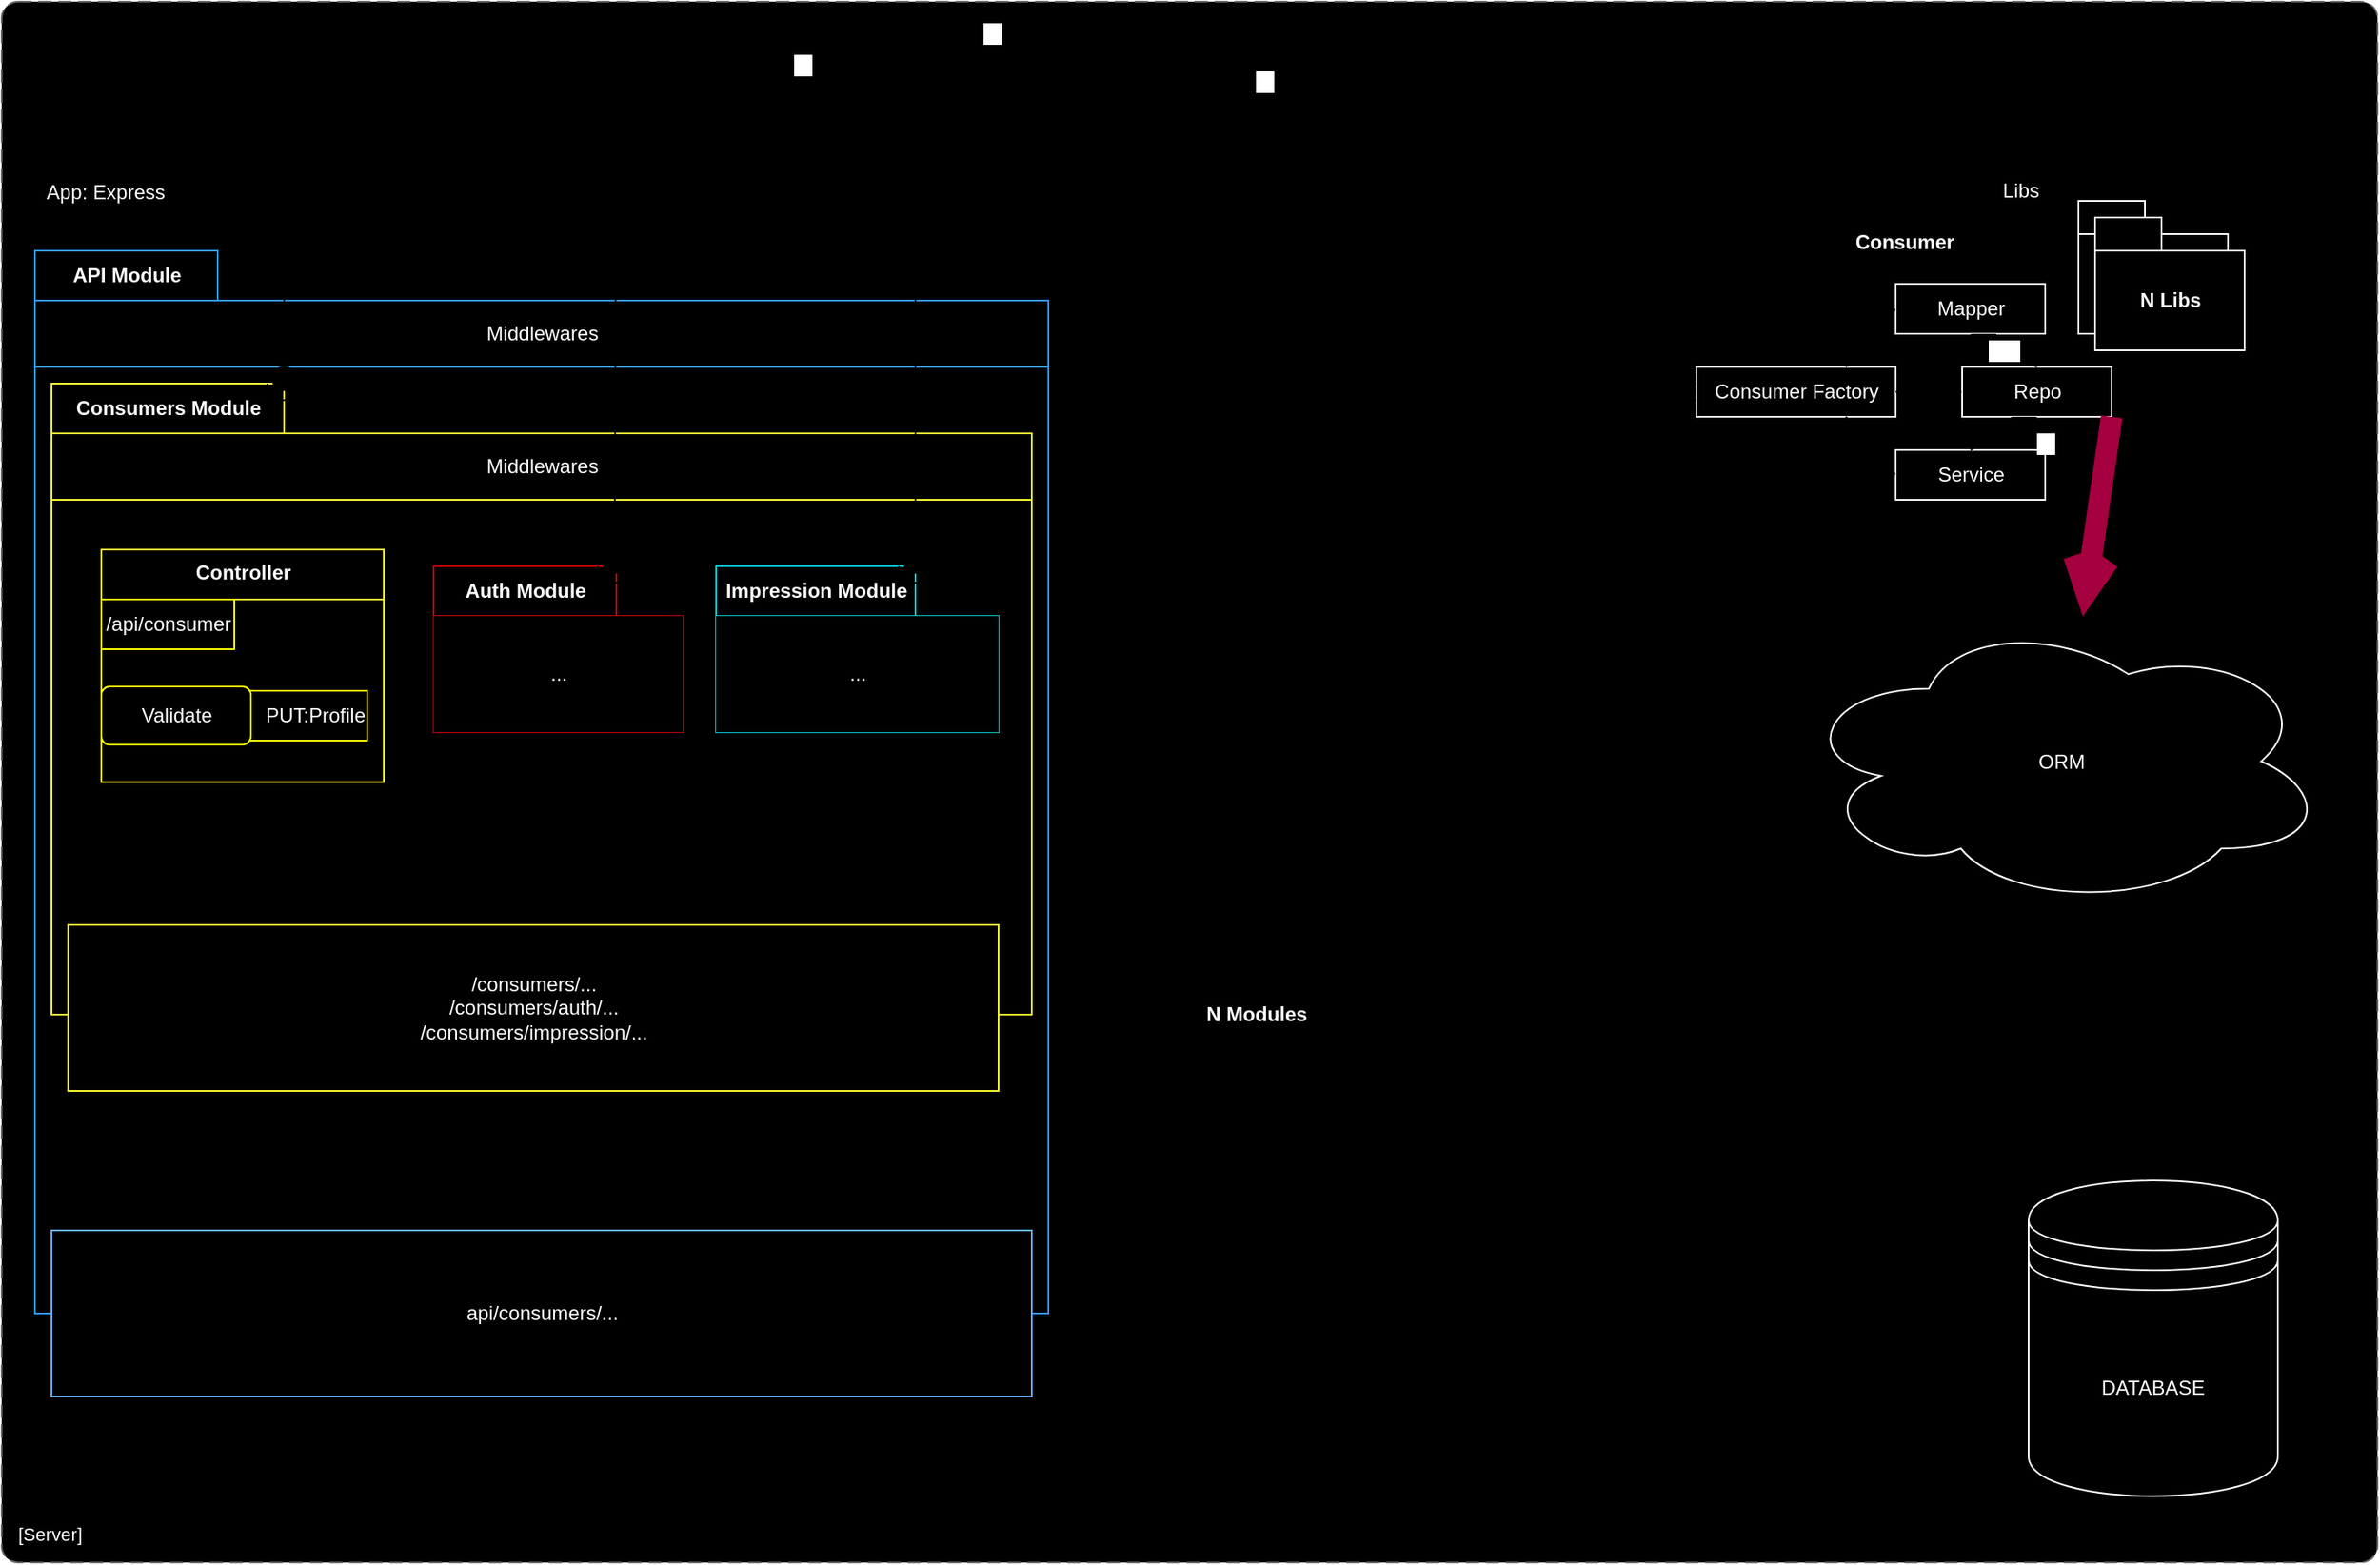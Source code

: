 <mxfile>
    <diagram id="vj4wOzXwXKD6GaTFSiMJ" name="Page-1">
        <mxGraphModel dx="1938" dy="2071" grid="1" gridSize="10" guides="1" tooltips="1" connect="1" arrows="1" fold="1" page="1" pageScale="1" pageWidth="850" pageHeight="1100" math="0" shadow="0">
            <root>
                <mxCell id="0"/>
                <mxCell id="1" parent="0"/>
                <object placeholders="1" c4Name="" c4Type="SystemScopeBoundary" c4Application="Server" label="&lt;font style=&quot;font-size: 16px&quot;&gt;&lt;b&gt;&lt;div style=&quot;text-align: left&quot;&gt;%c4Name%&lt;/div&gt;&lt;/b&gt;&lt;/font&gt;&lt;div style=&quot;text-align: left&quot;&gt;[%c4Application%]&lt;/div&gt;" id="13">
                    <mxCell style="rounded=1;fontSize=11;whiteSpace=wrap;html=1;dashed=1;arcSize=20;fillColor=#000000;strokeColor=#666666;fontColor=#FFFFFF;labelBackgroundColor=none;align=left;verticalAlign=bottom;labelBorderColor=none;spacingTop=0;spacing=10;dashPattern=8 4;metaEdit=1;rotatable=0;perimeter=rectanglePerimeter;labelPadding=0;allowArrows=0;connectable=0;expand=0;recursiveResize=0;editable=1;pointerEvents=0;absoluteArcSize=1;points=[[0.25,0,0],[0.5,0,0],[0.75,0,0],[1,0.25,0],[1,0.5,0],[1,0.75,0],[0.75,1,0],[0.5,1,0],[0.25,1,0],[0,0.75,0],[0,0.5,0],[0,0.25,0]];" vertex="1" parent="1">
                        <mxGeometry x="50" y="-10" width="1430" height="940" as="geometry"/>
                    </mxCell>
                </object>
                <mxCell id="23" value="App: Express" style="shape=umlFrame;whiteSpace=wrap;html=1;width=120;height=30;boundedLbl=1;verticalAlign=middle;align=left;spacingLeft=5;fillColor=#000000;fontColor=#FFFFFF;" vertex="1" parent="1">
                    <mxGeometry x="70" y="90" width="860" height="810" as="geometry"/>
                </mxCell>
                <mxCell id="24" value="API Module" style="shape=folder;fontStyle=1;tabWidth=110;tabHeight=30;tabPosition=left;html=1;boundedLbl=1;labelInHeader=1;container=1;collapsible=0;recursiveResize=0;strokeColor=#3399FF;fillColor=#000000;fontColor=#FFFFFF;" vertex="1" parent="1">
                    <mxGeometry x="70" y="140" width="610" height="640" as="geometry"/>
                </mxCell>
                <mxCell id="29" value="Middlewares" style="html=1;strokeColor=#3399FF;fillColor=#000000;fontColor=#FFFFFF;" vertex="1" parent="24">
                    <mxGeometry width="610" height="40" relative="1" as="geometry">
                        <mxPoint y="30" as="offset"/>
                    </mxGeometry>
                </mxCell>
                <mxCell id="28" value="Consumers Module" style="shape=folder;fontStyle=1;tabWidth=140;tabHeight=30;tabPosition=left;html=1;boundedLbl=1;labelInHeader=1;container=1;collapsible=0;recursiveResize=0;strokeColor=#FFFF33;fillColor=#000000;fontColor=#FFFFFF;" vertex="1" parent="24">
                    <mxGeometry x="10" y="80" width="590" height="380" as="geometry"/>
                </mxCell>
                <mxCell id="30" value="Middlewares" style="html=1;strokeColor=#FFFF33;fillColor=#000000;fontColor=#FFFFFF;" vertex="1" parent="28">
                    <mxGeometry y="30" width="590" height="40" as="geometry"/>
                </mxCell>
                <mxCell id="32" value="Auth Module" style="shape=folder;fontStyle=1;tabWidth=110;tabHeight=30;tabPosition=left;html=1;boundedLbl=1;labelInHeader=1;container=1;collapsible=0;strokeColor=#CC0000;fillColor=#000000;fontColor=#FFFFFF;" vertex="1" parent="28">
                    <mxGeometry x="230" y="110" width="150" height="100" as="geometry"/>
                </mxCell>
                <mxCell id="33" value="..." style="html=1;strokeColor=none;resizeWidth=1;resizeHeight=1;fillColor=#000000;part=1;connectable=0;allowArrows=0;deletable=0;fontColor=#FFFFFF;" vertex="1" parent="32">
                    <mxGeometry width="150" height="70" relative="1" as="geometry">
                        <mxPoint y="30" as="offset"/>
                    </mxGeometry>
                </mxCell>
                <mxCell id="47" value="" style="shape=providedRequiredInterface;html=1;verticalLabelPosition=bottom;sketch=0;rotation=90;fillColor=#000000;fontColor=#FFFFFF;" vertex="1" parent="32">
                    <mxGeometry x="99" y="-10" width="20" height="20" as="geometry"/>
                </mxCell>
                <mxCell id="34" value="Impression Module" style="shape=folder;fontStyle=1;tabWidth=120;tabHeight=30;tabPosition=left;html=1;boundedLbl=1;labelInHeader=1;container=1;collapsible=0;strokeColor=#00CCCC;fillColor=#000000;fontColor=#FFFFFF;" vertex="1" parent="28">
                    <mxGeometry x="400" y="110" width="170" height="100" as="geometry"/>
                </mxCell>
                <mxCell id="35" value="..." style="html=1;strokeColor=none;resizeWidth=1;resizeHeight=1;fillColor=#000000;part=1;connectable=0;allowArrows=0;deletable=0;fontColor=#FFFFFF;" vertex="1" parent="34">
                    <mxGeometry width="170" height="70" relative="1" as="geometry">
                        <mxPoint y="30" as="offset"/>
                    </mxGeometry>
                </mxCell>
                <mxCell id="36" value="Controller" style="swimlane;fontStyle=1;align=center;verticalAlign=top;childLayout=stackLayout;horizontal=1;startSize=30;horizontalStack=0;resizeParent=1;resizeParentMax=0;resizeLast=0;collapsible=0;marginBottom=0;html=1;strokeColor=#FFFF33;fillColor=#000000;fontColor=#FFFFFF;" vertex="1" parent="28">
                    <mxGeometry x="30" y="100" width="170" height="140" as="geometry"/>
                </mxCell>
                <mxCell id="38" value="" style="swimlane;fontStyle=1;align=center;verticalAlign=top;horizontal=1;startSize=0;collapsible=0;marginBottom=0;html=1;strokeColor=none;fillColor=#000000;fontColor=#FFFFFF;" vertex="1" parent="36">
                    <mxGeometry y="30" width="170" height="110" as="geometry"/>
                </mxCell>
                <mxCell id="39" value="/api/consumer" style="html=1;align=center;verticalAlign=middle;rotatable=0;strokeColor=#FFFF00;fillColor=#000000;fontColor=#FFFFFF;" vertex="1" parent="38">
                    <mxGeometry width="80" height="30" relative="1" as="geometry">
                        <mxPoint as="offset"/>
                    </mxGeometry>
                </mxCell>
                <mxCell id="40" value="PUT:Profile" style="html=1;align=right;verticalAlign=middle;rotatable=0;strokeColor=#FFFF00;fillColor=#000000;fontColor=#FFFFFF;" vertex="1" parent="38">
                    <mxGeometry width="100" height="30" relative="1" as="geometry">
                        <mxPoint x="60" y="55" as="offset"/>
                    </mxGeometry>
                </mxCell>
                <mxCell id="44" value="Validate" style="html=1;align=center;verticalAlign=middle;rounded=1;absoluteArcSize=1;arcSize=10;dashed=0;strokeColor=#FFFF00;fillColor=#000000;fontColor=#FFFFFF;" vertex="1" parent="38">
                    <mxGeometry y="52.5" width="90" height="35" as="geometry"/>
                </mxCell>
                <mxCell id="45" value="" style="shape=providedRequiredInterface;html=1;verticalLabelPosition=bottom;sketch=0;rotation=90;fillColor=#000000;fontColor=#FFFFFF;" vertex="1" parent="28">
                    <mxGeometry x="130" y="-10" width="20" height="20" as="geometry"/>
                </mxCell>
                <mxCell id="46" value="" style="shape=providedRequiredInterface;html=1;verticalLabelPosition=bottom;sketch=0;rotation=90;fillColor=#000000;fontColor=#FFFFFF;" vertex="1" parent="1">
                    <mxGeometry x="590" y="320" width="20" height="20" as="geometry"/>
                </mxCell>
                <mxCell id="49" value="/consumers/...&lt;br&gt;/consumers/auth/...&lt;br&gt;/consumers/impression/..." style="html=1;strokeColor=#FFFF33;fillColor=#000000;fontColor=#FFFFFF;" vertex="1" parent="1">
                    <mxGeometry x="90" y="546" width="560" height="100" as="geometry"/>
                </mxCell>
                <mxCell id="50" value="api/consumers/..." style="html=1;strokeColor=#66B2FF;fillColor=#000000;fontColor=#FFFFFF;" vertex="1" parent="1">
                    <mxGeometry x="80" y="730" width="590" height="100" as="geometry"/>
                </mxCell>
                <mxCell id="52" value="Libs" style="html=1;align=center;verticalAlign=top;rounded=1;absoluteArcSize=1;arcSize=20;dashed=1;fillColor=#000000;fontColor=#FFFFFF;" vertex="1" parent="1">
                    <mxGeometry x="1120" y="90" width="290" height="230" as="geometry"/>
                </mxCell>
                <mxCell id="53" value="Consumer" style="shape=folder;fontStyle=1;tabWidth=110;tabHeight=30;tabPosition=left;html=1;boundedLbl=1;labelInHeader=1;container=1;collapsible=0;fillColor=#000000;fontColor=#FFFFFF;" vertex="1" parent="1">
                    <mxGeometry x="1140" y="120" width="150" height="180" as="geometry"/>
                </mxCell>
                <mxCell id="54" value="" style="html=1;strokeColor=none;resizeWidth=1;resizeHeight=1;fillColor=#000000;part=1;connectable=0;allowArrows=0;deletable=0;fontColor=#FFFFFF;" vertex="1" parent="53">
                    <mxGeometry width="150" height="126" relative="1" as="geometry">
                        <mxPoint y="30" as="offset"/>
                    </mxGeometry>
                </mxCell>
                <mxCell id="62" value="Mapper" style="html=1;rounded=0;strokeColor=#FFFFFF;fillColor=#000000;fontColor=#FFFFFF;" vertex="1" parent="53">
                    <mxGeometry x="50" y="40" width="90" height="30" as="geometry"/>
                </mxCell>
                <mxCell id="66" value="Repo" style="html=1;rounded=0;strokeColor=#FFFFFF;fillColor=#000000;fontColor=#FFFFFF;" vertex="1" parent="53">
                    <mxGeometry x="90" y="90" width="90" height="30" as="geometry"/>
                </mxCell>
                <mxCell id="65" value="Service" style="html=1;rounded=0;strokeColor=#FFFFFF;fillColor=#000000;fontColor=#FFFFFF;" vertex="1" parent="53">
                    <mxGeometry x="50" y="140" width="90" height="30" as="geometry"/>
                </mxCell>
                <mxCell id="67" value="Use" style="endArrow=open;endSize=12;dashed=1;html=1;entryX=0.5;entryY=1;entryDx=0;entryDy=0;exitX=0.5;exitY=0;exitDx=0;exitDy=0;fillColor=#000000;fontColor=#FFFFFF;" edge="1" parent="53" source="66" target="62">
                    <mxGeometry width="160" relative="1" as="geometry">
                        <mxPoint x="-20" y="100" as="sourcePoint"/>
                        <mxPoint x="140" y="100" as="targetPoint"/>
                    </mxGeometry>
                </mxCell>
                <mxCell id="68" value="DI" style="endArrow=open;endSize=12;dashed=1;html=1;entryX=0.5;entryY=1;entryDx=0;entryDy=0;exitX=0.5;exitY=0;exitDx=0;exitDy=0;fillColor=#000000;fontColor=#FFFFFF;" edge="1" parent="53" source="65" target="66">
                    <mxGeometry x="1" y="-16" width="160" relative="1" as="geometry">
                        <mxPoint x="-20" y="100" as="sourcePoint"/>
                        <mxPoint x="140" y="100" as="targetPoint"/>
                        <mxPoint x="-2" y="2" as="offset"/>
                    </mxGeometry>
                </mxCell>
                <mxCell id="55" value="N Modules&lt;span style=&quot;font-family: monospace; font-size: 0px; font-weight: 400; text-align: start;&quot;&gt;%3CmxGraphModel%3E%3Croot%3E%3CmxCell%20id%3D%220%22%2F%3E%3CmxCell%20id%3D%221%22%20parent%3D%220%22%2F%3E%3CmxCell%20id%3D%222%22%20value%3D%22%2Fconsumers%2F...%26lt%3Bbr%26gt%3B%2Fconsumers%2Fauth%2F...%26lt%3Bbr%26gt%3B%2Fconsumers%2Fimpression%2F...%22%20style%3D%22html%3D1%3B%22%20vertex%3D%221%22%20parent%3D%221%22%3E%3CmxGeometry%20x%3D%2290%22%20y%3D%22546%22%20width%3D%22560%22%20height%3D%22100%22%20as%3D%22geometry%22%2F%3E%3C%2FmxCell%3E%3C%2Froot%3E%3C%2FmxGraphModel%3E&lt;/span&gt;&lt;span style=&quot;font-family: monospace; font-size: 0px; font-weight: 400; text-align: start;&quot;&gt;%3CmxGraphModel%3E%3Croot%3E%3CmxCell%20id%3D%220%22%2F%3E%3CmxCell%20id%3D%221%22%20parent%3D%220%22%2F%3E%3CmxCell%20id%3D%222%22%20value%3D%22%2Fconsumers%2F...%26lt%3Bbr%26gt%3B%2Fconsumers%2Fauth%2F...%26lt%3Bbr%26gt%3B%2Fconsumers%2Fimpression%2F...%22%20style%3D%22html%3D1%3B%22%20vertex%3D%221%22%20parent%3D%221%22%3E%3CmxGeometry%20x%3D%2290%22%20y%3D%22546%22%20width%3D%22560%22%20height%3D%22100%22%20as%3D%22geometry%22%2F%3E%3C%2FmxCell%3E%3C%2Froot%3E%3C%2FmxGraphModel%3E&lt;/span&gt;" style="shape=folder;fontStyle=1;tabWidth=80;tabHeight=30;tabPosition=left;html=1;boundedLbl=1;fillColor=#000000;fontColor=#FFFFFF;" vertex="1" parent="1">
                    <mxGeometry x="700" y="280" width="150" height="550" as="geometry"/>
                </mxCell>
                <mxCell id="56" value="N Modules&lt;span style=&quot;font-family: monospace; font-size: 0px; font-weight: 400; text-align: start;&quot;&gt;%3CmxGraphModel%3E%3Croot%3E%3CmxCell%20id%3D%220%22%2F%3E%3CmxCell%20id%3D%221%22%20parent%3D%220%22%2F%3E%3CmxCell%20id%3D%222%22%20value%3D%22%2Fconsumers%2F...%26lt%3Bbr%26gt%3B%2Fconsumers%2Fauth%2F...%26lt%3Bbr%26gt%3B%2Fconsumers%2Fimpression%2F...%22%20style%3D%22html%3D1%3B%22%20vertex%3D%221%22%20parent%3D%221%22%3E%3CmxGeometry%20x%3D%2290%22%20y%3D%22546%22%20width%3D%22560%22%20height%3D%22100%22%20as%3D%22geometry%22%2F%3E%3C%2FmxCell%3E%3C%2Froot%3E%3C%2FmxGraphModel%3E&lt;/span&gt;&lt;span style=&quot;font-family: monospace; font-size: 0px; font-weight: 400; text-align: start;&quot;&gt;%3CmxGraphModel%3E%3Croot%3E%3CmxCell%20id%3D%220%22%2F%3E%3CmxCell%20id%3D%221%22%20parent%3D%220%22%2F%3E%3CmxCell%20id%3D%222%22%20value%3D%22%2Fconsumers%2F...%26lt%3Bbr%26gt%3B%2Fconsumers%2Fauth%2F...%26lt%3Bbr%26gt%3B%2Fconsumers%2Fimpression%2F...%22%20style%3D%22html%3D1%3B%22%20vertex%3D%221%22%20parent%3D%221%22%3E%3CmxGeometry%20x%3D%2290%22%20y%3D%22546%22%20width%3D%22560%22%20height%3D%22100%22%20as%3D%22geometry%22%2F%3E%3C%2FmxCell%3E%3C%2Froot%3E%3C%2FmxGraphModel%3E&lt;/span&gt;" style="shape=folder;fontStyle=1;tabWidth=80;tabHeight=30;tabPosition=left;html=1;boundedLbl=1;fillColor=#000000;fontColor=#FFFFFF;" vertex="1" parent="1">
                    <mxGeometry x="710" y="290" width="150" height="550" as="geometry"/>
                </mxCell>
                <mxCell id="57" value="N Modules&lt;span style=&quot;font-family: monospace; font-size: 0px; font-weight: 400; text-align: start;&quot;&gt;%3CmxGraphModel%3E%3Croot%3E%3CmxCell%20id%3D%220%22%2F%3E%3CmxCell%20id%3D%221%22%20parent%3D%220%22%2F%3E%3CmxCell%20id%3D%222%22%20value%3D%22%2Fconsumers%2F...%26lt%3Bbr%26gt%3B%2Fconsumers%2Fauth%2F...%26lt%3Bbr%26gt%3B%2Fconsumers%2Fimpression%2F...%22%20style%3D%22html%3D1%3B%22%20vertex%3D%221%22%20parent%3D%221%22%3E%3CmxGeometry%20x%3D%2290%22%20y%3D%22546%22%20width%3D%22560%22%20height%3D%22100%22%20as%3D%22geometry%22%2F%3E%3C%2FmxCell%3E%3C%2Froot%3E%3C%2FmxGraphModel%3E&lt;/span&gt;&lt;span style=&quot;font-family: monospace; font-size: 0px; font-weight: 400; text-align: start;&quot;&gt;%3CmxGraphModel%3E%3Croot%3E%3CmxCell%20id%3D%220%22%2F%3E%3CmxCell%20id%3D%221%22%20parent%3D%220%22%2F%3E%3CmxCell%20id%3D%222%22%20value%3D%22%2Fconsumers%2F...%26lt%3Bbr%26gt%3B%2Fconsumers%2Fauth%2F...%26lt%3Bbr%26gt%3B%2Fconsumers%2Fimpression%2F...%22%20style%3D%22html%3D1%3B%22%20vertex%3D%221%22%20parent%3D%221%22%3E%3CmxGeometry%20x%3D%2290%22%20y%3D%22546%22%20width%3D%22560%22%20height%3D%22100%22%20as%3D%22geometry%22%2F%3E%3C%2FmxCell%3E%3C%2Froot%3E%3C%2FmxGraphModel%3E&lt;/span&gt;" style="shape=folder;fontStyle=1;tabWidth=80;tabHeight=30;tabPosition=left;html=1;boundedLbl=1;fillColor=#000000;fontColor=#FFFFFF;" vertex="1" parent="1">
                    <mxGeometry x="720" y="300" width="150" height="550" as="geometry"/>
                </mxCell>
                <mxCell id="58" value="N Modules&lt;span style=&quot;font-family: monospace; font-size: 0px; font-weight: 400; text-align: start;&quot;&gt;%3CmxGraphModel%3E%3Croot%3E%3CmxCell%20id%3D%220%22%2F%3E%3CmxCell%20id%3D%221%22%20parent%3D%220%22%2F%3E%3CmxCell%20id%3D%222%22%20value%3D%22%2Fconsumers%2F...%26lt%3Bbr%26gt%3B%2Fconsumers%2Fauth%2F...%26lt%3Bbr%26gt%3B%2Fconsumers%2Fimpression%2F...%22%20style%3D%22html%3D1%3B%22%20vertex%3D%221%22%20parent%3D%221%22%3E%3CmxGeometry%20x%3D%2290%22%20y%3D%22546%22%20width%3D%22560%22%20height%3D%22100%22%20as%3D%22geometry%22%2F%3E%3C%2FmxCell%3E%3C%2Froot%3E%3C%2FmxGraphModel%3E&lt;/span&gt;&lt;span style=&quot;font-family: monospace; font-size: 0px; font-weight: 400; text-align: start;&quot;&gt;%3CmxGraphModel%3E%3Croot%3E%3CmxCell%20id%3D%220%22%2F%3E%3CmxCell%20id%3D%221%22%20parent%3D%220%22%2F%3E%3CmxCell%20id%3D%222%22%20value%3D%22%2Fconsumers%2F...%26lt%3Bbr%26gt%3B%2Fconsumers%2Fauth%2F...%26lt%3Bbr%26gt%3B%2Fconsumers%2Fimpression%2F...%22%20style%3D%22html%3D1%3B%22%20vertex%3D%221%22%20parent%3D%221%22%3E%3CmxGeometry%20x%3D%2290%22%20y%3D%22546%22%20width%3D%22560%22%20height%3D%22100%22%20as%3D%22geometry%22%2F%3E%3C%2FmxCell%3E%3C%2Froot%3E%3C%2FmxGraphModel%3E&lt;/span&gt;" style="shape=folder;fontStyle=1;tabWidth=80;tabHeight=30;tabPosition=left;html=1;boundedLbl=1;fillColor=#000000;fontColor=#FFFFFF;" vertex="1" parent="1">
                    <mxGeometry x="730" y="310" width="150" height="550" as="geometry"/>
                </mxCell>
                <mxCell id="59" value="Consumer Factory" style="html=1;rounded=0;strokeColor=#FFFFFF;fillColor=#000000;fontColor=#FFFFFF;" vertex="1" parent="1">
                    <mxGeometry x="1070" y="210" width="120" height="30" as="geometry"/>
                </mxCell>
                <mxCell id="69" value="" style="endArrow=open;endFill=1;endSize=12;html=1;exitX=0.75;exitY=0;exitDx=0;exitDy=0;entryX=0;entryY=0.5;entryDx=0;entryDy=0;fillColor=#000000;fontColor=#FFFFFF;" edge="1" parent="1" source="59" target="62">
                    <mxGeometry width="160" relative="1" as="geometry">
                        <mxPoint x="1120" y="220" as="sourcePoint"/>
                        <mxPoint x="1280" y="220" as="targetPoint"/>
                    </mxGeometry>
                </mxCell>
                <mxCell id="70" value="" style="endArrow=open;endFill=1;endSize=12;html=1;exitX=1;exitY=0.5;exitDx=0;exitDy=0;entryX=0;entryY=0.5;entryDx=0;entryDy=0;fillColor=#000000;fontColor=#FFFFFF;" edge="1" parent="1" source="59" target="66">
                    <mxGeometry width="160" relative="1" as="geometry">
                        <mxPoint x="1170" y="220" as="sourcePoint"/>
                        <mxPoint x="1200" y="185" as="targetPoint"/>
                    </mxGeometry>
                </mxCell>
                <mxCell id="71" value="" style="endArrow=open;endFill=1;endSize=12;html=1;exitX=0.75;exitY=1;exitDx=0;exitDy=0;entryX=0;entryY=0.5;entryDx=0;entryDy=0;fillColor=#000000;fontColor=#FFFFFF;" edge="1" parent="1" source="59" target="65">
                    <mxGeometry width="160" relative="1" as="geometry">
                        <mxPoint x="1200" y="235" as="sourcePoint"/>
                        <mxPoint x="1240" y="235" as="targetPoint"/>
                    </mxGeometry>
                </mxCell>
                <mxCell id="80" value="" style="endArrow=none;html=1;exitX=0;exitY=0.5;exitDx=0;exitDy=0;exitPerimeter=0;fillColor=#000000;fontColor=#FFFFFF;" edge="1" parent="1" source="46">
                    <mxGeometry width="50" height="50" relative="1" as="geometry">
                        <mxPoint x="750" y="310" as="sourcePoint"/>
                        <mxPoint x="600" y="40" as="targetPoint"/>
                    </mxGeometry>
                </mxCell>
                <mxCell id="81" value="" style="endArrow=none;html=1;exitX=0;exitY=0.5;exitDx=0;exitDy=0;exitPerimeter=0;fillColor=#000000;fontColor=#FFFFFF;" edge="1" parent="1" source="47">
                    <mxGeometry width="50" height="50" relative="1" as="geometry">
                        <mxPoint x="750" y="310" as="sourcePoint"/>
                        <mxPoint x="420" y="30" as="targetPoint"/>
                    </mxGeometry>
                </mxCell>
                <mxCell id="82" value="" style="endArrow=none;html=1;exitX=0;exitY=0.5;exitDx=0;exitDy=0;exitPerimeter=0;fillColor=#000000;fontColor=#FFFFFF;" edge="1" parent="1" source="45">
                    <mxGeometry width="50" height="50" relative="1" as="geometry">
                        <mxPoint x="750" y="310" as="sourcePoint"/>
                        <mxPoint x="220" y="10" as="targetPoint"/>
                    </mxGeometry>
                </mxCell>
                <mxCell id="83" value="" style="endArrow=classic;html=1;fillColor=#000000;fontColor=#FFFFFF;" edge="1" parent="1">
                    <mxGeometry width="50" height="50" relative="1" as="geometry">
                        <mxPoint x="600" y="40" as="sourcePoint"/>
                        <mxPoint x="1070" y="230" as="targetPoint"/>
                        <Array as="points">
                            <mxPoint x="1000" y="40"/>
                            <mxPoint x="1000" y="230"/>
                        </Array>
                    </mxGeometry>
                </mxCell>
                <mxCell id="84" value="DI" style="edgeLabel;html=1;align=center;verticalAlign=middle;resizable=0;points=[];fillColor=#000000;fontColor=#FFFFFF;" vertex="1" connectable="0" parent="83">
                    <mxGeometry x="-0.364" y="2" relative="1" as="geometry">
                        <mxPoint as="offset"/>
                    </mxGeometry>
                </mxCell>
                <mxCell id="85" value="" style="endArrow=classic;html=1;fillColor=#000000;fontColor=#FFFFFF;" edge="1" parent="1">
                    <mxGeometry width="50" height="50" relative="1" as="geometry">
                        <mxPoint x="420" y="30" as="sourcePoint"/>
                        <mxPoint x="1070" y="220" as="targetPoint"/>
                        <Array as="points">
                            <mxPoint x="1010" y="30"/>
                            <mxPoint x="1010" y="220"/>
                        </Array>
                    </mxGeometry>
                </mxCell>
                <mxCell id="88" value="DI" style="edgeLabel;html=1;align=center;verticalAlign=middle;resizable=0;points=[];fillColor=#000000;fontColor=#FFFFFF;" vertex="1" connectable="0" parent="85">
                    <mxGeometry x="-0.733" y="2" relative="1" as="geometry">
                        <mxPoint as="offset"/>
                    </mxGeometry>
                </mxCell>
                <mxCell id="86" value="" style="endArrow=classic;html=1;entryX=0;entryY=0;entryDx=0;entryDy=0;fillColor=#000000;fontColor=#FFFFFF;" edge="1" parent="1" target="59">
                    <mxGeometry width="50" height="50" relative="1" as="geometry">
                        <mxPoint x="220" y="10" as="sourcePoint"/>
                        <mxPoint x="770" y="320" as="targetPoint"/>
                        <Array as="points">
                            <mxPoint x="1020" y="10"/>
                            <mxPoint x="1020" y="210"/>
                        </Array>
                    </mxGeometry>
                </mxCell>
                <mxCell id="89" value="DI" style="edgeLabel;html=1;align=center;verticalAlign=middle;resizable=0;points=[];fillColor=#000000;fontColor=#FFFFFF;" vertex="1" connectable="0" parent="86">
                    <mxGeometry x="-0.189" y="1" relative="1" as="geometry">
                        <mxPoint as="offset"/>
                    </mxGeometry>
                </mxCell>
                <mxCell id="91" value="" style="shape=folder;fontStyle=1;tabWidth=40;tabHeight=20;tabPosition=left;html=1;boundedLbl=1;strokeColor=#FFFFFF;fillColor=#000000;fontColor=#FFFFFF;" vertex="1" parent="1">
                    <mxGeometry x="1300" y="110" width="90" height="80" as="geometry"/>
                </mxCell>
                <mxCell id="92" value="N Libs" style="shape=folder;fontStyle=1;tabWidth=40;tabHeight=20;tabPosition=left;html=1;boundedLbl=1;strokeColor=#FFFFFF;fillColor=#000000;fontColor=#FFFFFF;" vertex="1" parent="1">
                    <mxGeometry x="1310" y="120" width="90" height="80" as="geometry"/>
                </mxCell>
                <mxCell id="94" value="ORM" style="ellipse;shape=cloud;whiteSpace=wrap;html=1;align=center;strokeColor=#FFFFFF;fillColor=#000000;fontColor=#FFFFFF;" vertex="1" parent="1">
                    <mxGeometry x="1130" y="360" width="320" height="175" as="geometry"/>
                </mxCell>
                <mxCell id="95" value="" style="endArrow=open;startArrow=none;endFill=0;startFill=0;endSize=8;html=1;verticalAlign=bottom;labelBackgroundColor=none;strokeWidth=13;exitX=1;exitY=1;exitDx=0;exitDy=0;fillColor=#000000;strokeColor=#A50040;fontColor=#FFFFFF;" edge="1" parent="1" source="66" target="94">
                    <mxGeometry width="160" relative="1" as="geometry">
                        <mxPoint x="960" y="440" as="sourcePoint"/>
                        <mxPoint x="1120" y="440" as="targetPoint"/>
                    </mxGeometry>
                </mxCell>
                <mxCell id="96" value="DATABASE" style="shape=datastore;whiteSpace=wrap;html=1;strokeColor=#FFFFFF;fillColor=#000000;fontColor=#FFFFFF;" vertex="1" parent="1">
                    <mxGeometry x="1270" y="700" width="150" height="190" as="geometry"/>
                </mxCell>
                <mxCell id="97" value="" style="endArrow=classic;startArrow=classic;html=1;strokeWidth=1;fillColor=#000000;fontColor=#FFFFFF;" edge="1" parent="1" source="94">
                    <mxGeometry width="50" height="50" relative="1" as="geometry">
                        <mxPoint x="960" y="530" as="sourcePoint"/>
                        <mxPoint x="1340" y="700" as="targetPoint"/>
                    </mxGeometry>
                </mxCell>
            </root>
        </mxGraphModel>
    </diagram>
</mxfile>